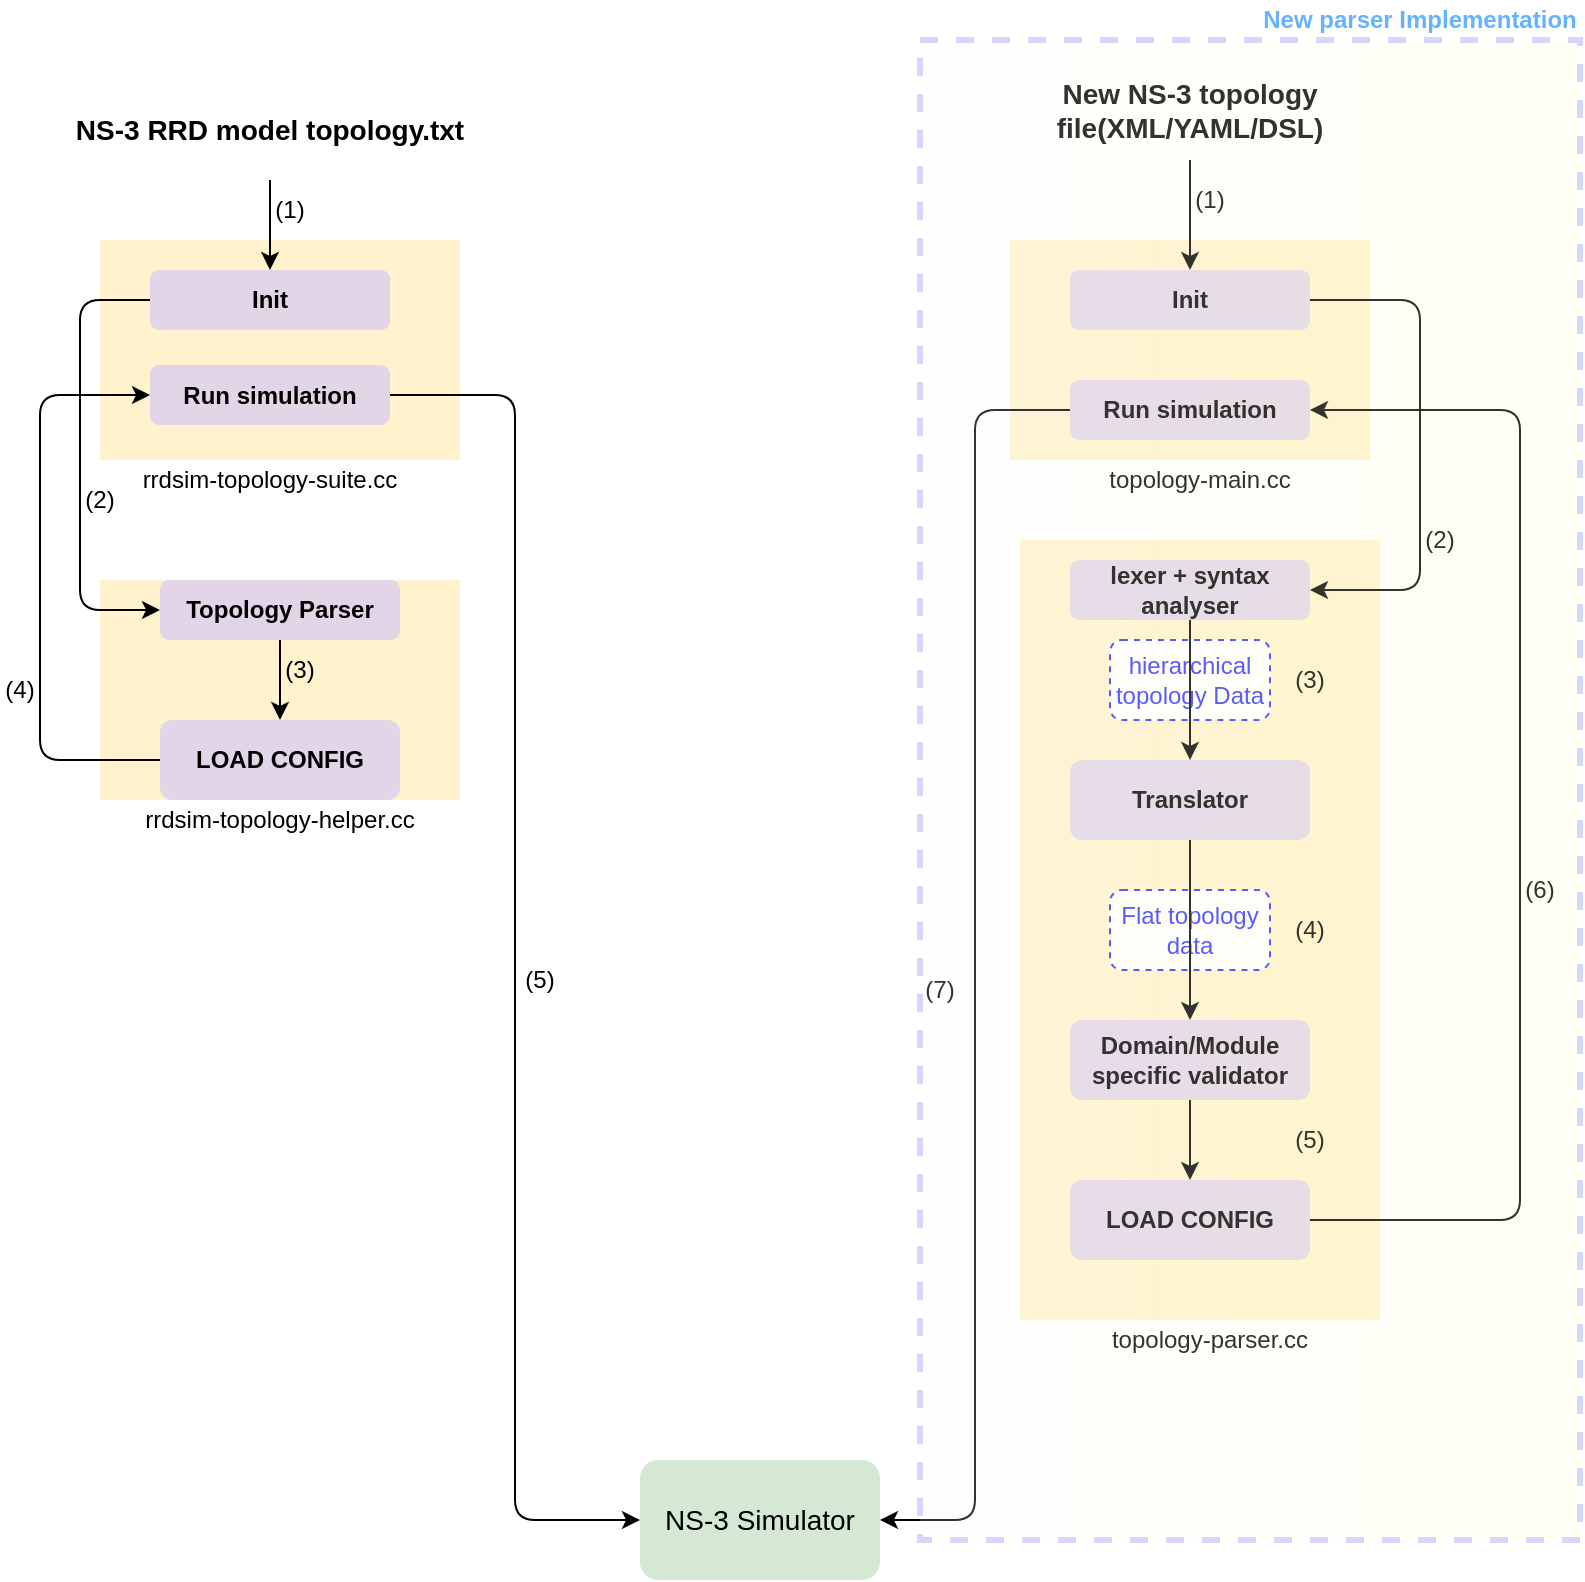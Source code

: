 <mxfile version="11.0.8" type="github"><diagram id="WUkLrTjc6pfQje6Lp3A3" name="Page-1"><mxGraphModel dx="1307" dy="1054" grid="1" gridSize="10" guides="1" tooltips="1" connect="1" arrows="1" fold="1" page="1" pageScale="1" pageWidth="850" pageHeight="1100" math="0" shadow="0"><root><mxCell id="0"/><mxCell id="1" parent="0"/><mxCell id="OYM6YsKHPWjOjZDcMZ7W-4" value="" style="rounded=0;whiteSpace=wrap;html=1;fillColor=#fff2cc;strokeColor=none;" vertex="1" parent="1"><mxGeometry x="530" y="440" width="180" height="390" as="geometry"/></mxCell><mxCell id="OYM6YsKHPWjOjZDcMZ7W-22" value="&lt;font color=&quot;#3333ff&quot;&gt;Flat topology data&lt;/font&gt;" style="rounded=1;whiteSpace=wrap;html=1;dashed=1;strokeColor=#3333FF;" vertex="1" parent="1"><mxGeometry x="575" y="615" width="80" height="40" as="geometry"/></mxCell><mxCell id="OYM6YsKHPWjOjZDcMZ7W-9" value="&lt;font color=&quot;#3333ff&quot;&gt;hierarchical topology Data&lt;/font&gt;" style="rounded=1;whiteSpace=wrap;html=1;dashed=1;strokeColor=#3333FF;" vertex="1" parent="1"><mxGeometry x="575" y="490" width="80" height="40" as="geometry"/></mxCell><mxCell id="YNuWitENtT-3OiKM5Ysg-1" value="&lt;span style=&quot;font-size: 14px&quot;&gt;&lt;b&gt;NS-3 RRD model topology.txt&lt;/b&gt;&lt;/span&gt;" style="text;html=1;strokeColor=none;fillColor=none;align=center;verticalAlign=middle;whiteSpace=wrap;rounded=0;" parent="1" vertex="1"><mxGeometry x="50" y="210" width="210" height="50" as="geometry"/></mxCell><mxCell id="YNuWitENtT-3OiKM5Ysg-2" value="&lt;span style=&quot;font-size: 14px&quot;&gt;&lt;b&gt;New NS-3 topology file(XML/YAML/DSL)&lt;/b&gt;&lt;/span&gt;" style="text;html=1;strokeColor=none;fillColor=none;align=center;verticalAlign=middle;whiteSpace=wrap;rounded=0;" parent="1" vertex="1"><mxGeometry x="510" y="200" width="210" height="50" as="geometry"/></mxCell><mxCell id="YNuWitENtT-3OiKM5Ysg-3" value="&lt;font style=&quot;font-size: 14px&quot;&gt;NS-3 Simulator&lt;/font&gt;" style="rounded=1;whiteSpace=wrap;html=1;fillColor=#d5e8d4;strokeColor=none;" parent="1" vertex="1"><mxGeometry x="340" y="900" width="120" height="60" as="geometry"/></mxCell><mxCell id="YNuWitENtT-3OiKM5Ysg-7" value="" style="group" parent="1" vertex="1" connectable="0"><mxGeometry x="70" y="460" width="180" height="130" as="geometry"/></mxCell><mxCell id="YNuWitENtT-3OiKM5Ysg-4" value="" style="rounded=0;whiteSpace=wrap;html=1;fillColor=#fff2cc;strokeColor=none;" parent="YNuWitENtT-3OiKM5Ysg-7" vertex="1"><mxGeometry width="180" height="110" as="geometry"/></mxCell><mxCell id="YNuWitENtT-3OiKM5Ysg-5" value="rrdsim-topology-helper.cc" style="text;html=1;strokeColor=none;fillColor=none;align=center;verticalAlign=middle;whiteSpace=wrap;rounded=0;" parent="YNuWitENtT-3OiKM5Ysg-7" vertex="1"><mxGeometry x="10" y="110" width="160" height="20" as="geometry"/></mxCell><mxCell id="YNuWitENtT-3OiKM5Ysg-6" value="&lt;b&gt;Topology Parser&lt;/b&gt;" style="rounded=1;whiteSpace=wrap;html=1;fillColor=#e1d5e7;strokeColor=none;" parent="YNuWitENtT-3OiKM5Ysg-7" vertex="1"><mxGeometry x="30" width="120" height="30" as="geometry"/></mxCell><mxCell id="YNuWitENtT-3OiKM5Ysg-15" value="&lt;b&gt;LOAD CONFIG&lt;/b&gt;" style="rounded=1;whiteSpace=wrap;html=1;fillColor=#e1d5e7;strokeColor=none;" parent="YNuWitENtT-3OiKM5Ysg-7" vertex="1"><mxGeometry x="30" y="70" width="120" height="40" as="geometry"/></mxCell><mxCell id="YNuWitENtT-3OiKM5Ysg-24" value="" style="endArrow=classic;html=1;exitX=0.5;exitY=1;exitDx=0;exitDy=0;" parent="YNuWitENtT-3OiKM5Ysg-7" source="YNuWitENtT-3OiKM5Ysg-6" target="YNuWitENtT-3OiKM5Ysg-15" edge="1"><mxGeometry width="50" height="50" relative="1" as="geometry"><mxPoint x="-20" y="310" as="sourcePoint"/><mxPoint x="90" y="60" as="targetPoint"/></mxGeometry></mxCell><mxCell id="OYM6YsKHPWjOjZDcMZ7W-44" value="(3)" style="text;html=1;strokeColor=none;fillColor=none;align=center;verticalAlign=middle;whiteSpace=wrap;rounded=0;dashed=1;" vertex="1" parent="YNuWitENtT-3OiKM5Ysg-7"><mxGeometry x="90" y="35" width="20" height="20" as="geometry"/></mxCell><mxCell id="YNuWitENtT-3OiKM5Ysg-22" value="" style="group" parent="1" vertex="1" connectable="0"><mxGeometry x="70" y="290" width="180" height="130" as="geometry"/></mxCell><mxCell id="YNuWitENtT-3OiKM5Ysg-8" value="" style="rounded=0;whiteSpace=wrap;html=1;fillColor=#fff2cc;strokeColor=none;" parent="YNuWitENtT-3OiKM5Ysg-22" vertex="1"><mxGeometry width="180" height="110" as="geometry"/></mxCell><mxCell id="YNuWitENtT-3OiKM5Ysg-9" value="rrdsim-topology-suite.cc" style="text;html=1;strokeColor=none;fillColor=none;align=center;verticalAlign=middle;whiteSpace=wrap;rounded=0;" parent="YNuWitENtT-3OiKM5Ysg-22" vertex="1"><mxGeometry x="5" y="110" width="160" height="20" as="geometry"/></mxCell><mxCell id="YNuWitENtT-3OiKM5Ysg-14" value="&lt;b&gt;Init&lt;/b&gt;" style="rounded=1;whiteSpace=wrap;html=1;fillColor=#e1d5e7;strokeColor=none;" parent="YNuWitENtT-3OiKM5Ysg-22" vertex="1"><mxGeometry x="25" y="15" width="120" height="30" as="geometry"/></mxCell><mxCell id="YNuWitENtT-3OiKM5Ysg-16" value="&lt;b&gt;Run simulation&lt;/b&gt;" style="rounded=1;whiteSpace=wrap;html=1;fillColor=#e1d5e7;strokeColor=none;" parent="YNuWitENtT-3OiKM5Ysg-22" vertex="1"><mxGeometry x="25" y="62.5" width="120" height="30" as="geometry"/></mxCell><mxCell id="YNuWitENtT-3OiKM5Ysg-18" value="" style="endArrow=classic;html=1;" parent="1" source="YNuWitENtT-3OiKM5Ysg-1" target="YNuWitENtT-3OiKM5Ysg-14" edge="1"><mxGeometry width="50" height="50" relative="1" as="geometry"><mxPoint x="50" y="770" as="sourcePoint"/><mxPoint x="100" y="720" as="targetPoint"/></mxGeometry></mxCell><mxCell id="YNuWitENtT-3OiKM5Ysg-25" value="" style="endArrow=classic;html=1;exitX=0;exitY=0.5;exitDx=0;exitDy=0;entryX=0;entryY=0.5;entryDx=0;entryDy=0;edgeStyle=elbowEdgeStyle;elbow=vertical;" parent="1" source="YNuWitENtT-3OiKM5Ysg-15" target="YNuWitENtT-3OiKM5Ysg-16" edge="1"><mxGeometry width="50" height="50" relative="1" as="geometry"><mxPoint x="50" y="770" as="sourcePoint"/><mxPoint x="100" y="720" as="targetPoint"/><Array as="points"><mxPoint x="40" y="460"/></Array></mxGeometry></mxCell><mxCell id="YNuWitENtT-3OiKM5Ysg-26" value="" style="endArrow=classic;html=1;exitX=0;exitY=0.5;exitDx=0;exitDy=0;edgeStyle=elbowEdgeStyle;elbow=horizontal;entryX=0;entryY=0.5;entryDx=0;entryDy=0;" parent="1" source="YNuWitENtT-3OiKM5Ysg-14" target="YNuWitENtT-3OiKM5Ysg-6" edge="1"><mxGeometry width="50" height="50" relative="1" as="geometry"><mxPoint x="30" y="770" as="sourcePoint"/><mxPoint x="80" y="720" as="targetPoint"/><Array as="points"><mxPoint x="60" y="390"/></Array></mxGeometry></mxCell><mxCell id="YNuWitENtT-3OiKM5Ysg-27" value="" style="endArrow=classic;html=1;exitX=1;exitY=0.5;exitDx=0;exitDy=0;entryX=0;entryY=0.5;entryDx=0;entryDy=0;edgeStyle=elbowEdgeStyle;" parent="1" source="YNuWitENtT-3OiKM5Ysg-16" target="YNuWitENtT-3OiKM5Ysg-3" edge="1"><mxGeometry width="50" height="50" relative="1" as="geometry"><mxPoint x="450" y="460" as="sourcePoint"/><mxPoint x="500" y="410" as="targetPoint"/></mxGeometry></mxCell><mxCell id="OYM6YsKHPWjOjZDcMZ7W-1" value="" style="rounded=0;whiteSpace=wrap;html=1;fillColor=#fff2cc;strokeColor=none;" vertex="1" parent="1"><mxGeometry x="525" y="290" width="180" height="110" as="geometry"/></mxCell><mxCell id="OYM6YsKHPWjOjZDcMZ7W-3" value="topology-main.cc" style="text;html=1;strokeColor=none;fillColor=none;align=center;verticalAlign=middle;whiteSpace=wrap;rounded=0;" vertex="1" parent="1"><mxGeometry x="540" y="400" width="160" height="20" as="geometry"/></mxCell><mxCell id="OYM6YsKHPWjOjZDcMZ7W-5" value="topology-parser.cc" style="text;html=1;strokeColor=none;fillColor=none;align=center;verticalAlign=middle;whiteSpace=wrap;rounded=0;" vertex="1" parent="1"><mxGeometry x="545" y="830" width="160" height="20" as="geometry"/></mxCell><mxCell id="OYM6YsKHPWjOjZDcMZ7W-6" value="&lt;b&gt;Init&lt;/b&gt;" style="rounded=1;whiteSpace=wrap;html=1;fillColor=#e1d5e7;strokeColor=none;" vertex="1" parent="1"><mxGeometry x="555" y="305" width="120" height="30" as="geometry"/></mxCell><mxCell id="OYM6YsKHPWjOjZDcMZ7W-7" value="&lt;b&gt;Run simulation&lt;/b&gt;" style="rounded=1;whiteSpace=wrap;html=1;fillColor=#e1d5e7;strokeColor=none;" vertex="1" parent="1"><mxGeometry x="555" y="360" width="120" height="30" as="geometry"/></mxCell><mxCell id="OYM6YsKHPWjOjZDcMZ7W-12" style="edgeStyle=elbowEdgeStyle;rounded=0;orthogonalLoop=1;jettySize=auto;html=1;exitX=0.5;exitY=1;exitDx=0;exitDy=0;entryX=0.5;entryY=0;entryDx=0;entryDy=0;" edge="1" parent="1" source="OYM6YsKHPWjOjZDcMZ7W-8" target="OYM6YsKHPWjOjZDcMZ7W-10"><mxGeometry relative="1" as="geometry"/></mxCell><mxCell id="OYM6YsKHPWjOjZDcMZ7W-8" value="&lt;b&gt;lexer + syntax analyser&lt;/b&gt;" style="rounded=1;whiteSpace=wrap;html=1;fillColor=#e1d5e7;strokeColor=none;" vertex="1" parent="1"><mxGeometry x="555" y="450" width="120" height="30" as="geometry"/></mxCell><mxCell id="OYM6YsKHPWjOjZDcMZ7W-11" value="" style="endArrow=classic;html=1;exitX=0.5;exitY=1;exitDx=0;exitDy=0;entryX=0.5;entryY=0;entryDx=0;entryDy=0;" edge="1" parent="1" source="OYM6YsKHPWjOjZDcMZ7W-10" target="OYM6YsKHPWjOjZDcMZ7W-13"><mxGeometry width="50" height="50" relative="1" as="geometry"><mxPoint x="30" y="870" as="sourcePoint"/><mxPoint x="80" y="820" as="targetPoint"/></mxGeometry></mxCell><mxCell id="OYM6YsKHPWjOjZDcMZ7W-10" value="&lt;b&gt;Translator&lt;/b&gt;" style="rounded=1;whiteSpace=wrap;html=1;fillColor=#e1d5e7;strokeColor=none;" vertex="1" parent="1"><mxGeometry x="555" y="550" width="120" height="40" as="geometry"/></mxCell><mxCell id="OYM6YsKHPWjOjZDcMZ7W-13" value="&lt;b&gt;Domain/Module specific validator&lt;/b&gt;" style="rounded=1;whiteSpace=wrap;html=1;fillColor=#e1d5e7;strokeColor=none;" vertex="1" parent="1"><mxGeometry x="555" y="680" width="120" height="40" as="geometry"/></mxCell><mxCell id="OYM6YsKHPWjOjZDcMZ7W-14" value="&lt;b&gt;LOAD CONFIG&lt;/b&gt;" style="rounded=1;whiteSpace=wrap;html=1;fillColor=#e1d5e7;strokeColor=none;" vertex="1" parent="1"><mxGeometry x="555" y="760" width="120" height="40" as="geometry"/></mxCell><mxCell id="OYM6YsKHPWjOjZDcMZ7W-21" value="" style="endArrow=classic;html=1;exitX=0.5;exitY=1;exitDx=0;exitDy=0;" edge="1" parent="1" source="OYM6YsKHPWjOjZDcMZ7W-13" target="OYM6YsKHPWjOjZDcMZ7W-14"><mxGeometry width="50" height="50" relative="1" as="geometry"><mxPoint x="10" y="1270" as="sourcePoint"/><mxPoint x="60" y="1220" as="targetPoint"/></mxGeometry></mxCell><mxCell id="OYM6YsKHPWjOjZDcMZ7W-18" style="edgeStyle=elbowEdgeStyle;rounded=0;orthogonalLoop=1;jettySize=auto;html=1;exitX=0.5;exitY=1;exitDx=0;exitDy=0;entryX=0.5;entryY=0;entryDx=0;entryDy=0;" edge="1" parent="1" source="YNuWitENtT-3OiKM5Ysg-2" target="OYM6YsKHPWjOjZDcMZ7W-6"><mxGeometry relative="1" as="geometry"/></mxCell><mxCell id="OYM6YsKHPWjOjZDcMZ7W-27" value="(1)" style="text;html=1;strokeColor=none;fillColor=none;align=center;verticalAlign=middle;whiteSpace=wrap;rounded=0;dashed=1;" vertex="1" parent="1"><mxGeometry x="615" y="260" width="20" height="20" as="geometry"/></mxCell><mxCell id="OYM6YsKHPWjOjZDcMZ7W-28" value="(3)" style="text;html=1;strokeColor=none;fillColor=none;align=center;verticalAlign=middle;whiteSpace=wrap;rounded=0;dashed=1;" vertex="1" parent="1"><mxGeometry x="665" y="500" width="20" height="20" as="geometry"/></mxCell><mxCell id="OYM6YsKHPWjOjZDcMZ7W-29" value="(4)" style="text;html=1;strokeColor=none;fillColor=none;align=center;verticalAlign=middle;whiteSpace=wrap;rounded=0;dashed=1;" vertex="1" parent="1"><mxGeometry x="665" y="625" width="20" height="20" as="geometry"/></mxCell><mxCell id="OYM6YsKHPWjOjZDcMZ7W-30" value="(5)" style="text;html=1;strokeColor=none;fillColor=none;align=center;verticalAlign=middle;whiteSpace=wrap;rounded=0;dashed=1;" vertex="1" parent="1"><mxGeometry x="665" y="730" width="20" height="20" as="geometry"/></mxCell><mxCell id="OYM6YsKHPWjOjZDcMZ7W-33" value="" style="endArrow=classic;html=1;exitX=1;exitY=0.5;exitDx=0;exitDy=0;entryX=1;entryY=0.5;entryDx=0;entryDy=0;edgeStyle=elbowEdgeStyle;" edge="1" parent="1" source="OYM6YsKHPWjOjZDcMZ7W-6" target="OYM6YsKHPWjOjZDcMZ7W-8"><mxGeometry width="50" height="50" relative="1" as="geometry"><mxPoint x="225" y="378" as="sourcePoint"/><mxPoint x="350" y="940" as="targetPoint"/><Array as="points"><mxPoint x="730" y="393"/></Array></mxGeometry></mxCell><mxCell id="OYM6YsKHPWjOjZDcMZ7W-35" value="(2)" style="text;html=1;strokeColor=none;fillColor=none;align=center;verticalAlign=middle;whiteSpace=wrap;rounded=0;dashed=1;" vertex="1" parent="1"><mxGeometry x="730" y="430" width="20" height="20" as="geometry"/></mxCell><mxCell id="OYM6YsKHPWjOjZDcMZ7W-36" value="" style="endArrow=classic;html=1;exitX=1;exitY=0.5;exitDx=0;exitDy=0;entryX=1;entryY=0.5;entryDx=0;entryDy=0;edgeStyle=elbowEdgeStyle;" edge="1" parent="1" source="OYM6YsKHPWjOjZDcMZ7W-14" target="OYM6YsKHPWjOjZDcMZ7W-7"><mxGeometry width="50" height="50" relative="1" as="geometry"><mxPoint x="235" y="388" as="sourcePoint"/><mxPoint x="360" y="950" as="targetPoint"/><Array as="points"><mxPoint x="780" y="578"/></Array></mxGeometry></mxCell><mxCell id="OYM6YsKHPWjOjZDcMZ7W-38" value="(6)" style="text;html=1;strokeColor=none;fillColor=none;align=center;verticalAlign=middle;whiteSpace=wrap;rounded=0;dashed=1;" vertex="1" parent="1"><mxGeometry x="780" y="605" width="20" height="20" as="geometry"/></mxCell><mxCell id="OYM6YsKHPWjOjZDcMZ7W-39" value="" style="endArrow=classic;html=1;exitX=0;exitY=0.5;exitDx=0;exitDy=0;entryX=1;entryY=0.5;entryDx=0;entryDy=0;edgeStyle=elbowEdgeStyle;" edge="1" parent="1" source="OYM6YsKHPWjOjZDcMZ7W-7" target="YNuWitENtT-3OiKM5Ysg-3"><mxGeometry width="50" height="50" relative="1" as="geometry"><mxPoint x="225" y="378" as="sourcePoint"/><mxPoint x="350" y="940" as="targetPoint"/></mxGeometry></mxCell><mxCell id="OYM6YsKHPWjOjZDcMZ7W-41" value="(7)" style="text;html=1;strokeColor=none;fillColor=none;align=center;verticalAlign=middle;whiteSpace=wrap;rounded=0;dashed=1;" vertex="1" parent="1"><mxGeometry x="480" y="655" width="20" height="20" as="geometry"/></mxCell><mxCell id="OYM6YsKHPWjOjZDcMZ7W-42" value="(1)" style="text;html=1;strokeColor=none;fillColor=none;align=center;verticalAlign=middle;whiteSpace=wrap;rounded=0;dashed=1;" vertex="1" parent="1"><mxGeometry x="155" y="265" width="20" height="20" as="geometry"/></mxCell><mxCell id="OYM6YsKHPWjOjZDcMZ7W-43" value="(2)" style="text;html=1;strokeColor=none;fillColor=none;align=center;verticalAlign=middle;whiteSpace=wrap;rounded=0;dashed=1;" vertex="1" parent="1"><mxGeometry x="60" y="410" width="20" height="20" as="geometry"/></mxCell><mxCell id="OYM6YsKHPWjOjZDcMZ7W-45" value="(4)" style="text;html=1;strokeColor=none;fillColor=none;align=center;verticalAlign=middle;whiteSpace=wrap;rounded=0;dashed=1;" vertex="1" parent="1"><mxGeometry x="20" y="505" width="20" height="20" as="geometry"/></mxCell><mxCell id="OYM6YsKHPWjOjZDcMZ7W-46" value="(5)" style="text;html=1;strokeColor=none;fillColor=none;align=center;verticalAlign=middle;whiteSpace=wrap;rounded=0;dashed=1;" vertex="1" parent="1"><mxGeometry x="280" y="650" width="20" height="20" as="geometry"/></mxCell><mxCell id="OYM6YsKHPWjOjZDcMZ7W-48" value="" style="rounded=0;whiteSpace=wrap;html=1;dashed=1;strokeColor=#3333FF;fillColor=#FAFAFA;gradientColor=#FFFFCC;opacity=20;strokeWidth=3;gradientDirection=east;" vertex="1" parent="1"><mxGeometry x="480" y="190" width="330" height="750" as="geometry"/></mxCell><mxCell id="OYM6YsKHPWjOjZDcMZ7W-49" style="edgeStyle=elbowEdgeStyle;rounded=0;orthogonalLoop=1;jettySize=auto;html=1;exitX=0.5;exitY=1;exitDx=0;exitDy=0;" edge="1" parent="1" source="OYM6YsKHPWjOjZDcMZ7W-48" target="OYM6YsKHPWjOjZDcMZ7W-48"><mxGeometry relative="1" as="geometry"/></mxCell><mxCell id="OYM6YsKHPWjOjZDcMZ7W-50" value="&lt;b&gt;&lt;font color=&quot;#66b2ff&quot;&gt;New parser Implementation&lt;/font&gt;&lt;/b&gt;" style="text;html=1;strokeColor=none;fillColor=none;align=center;verticalAlign=middle;whiteSpace=wrap;rounded=0;dashed=1;opacity=20;" vertex="1" parent="1"><mxGeometry x="650" y="170" width="160" height="20" as="geometry"/></mxCell></root></mxGraphModel></diagram></mxfile>